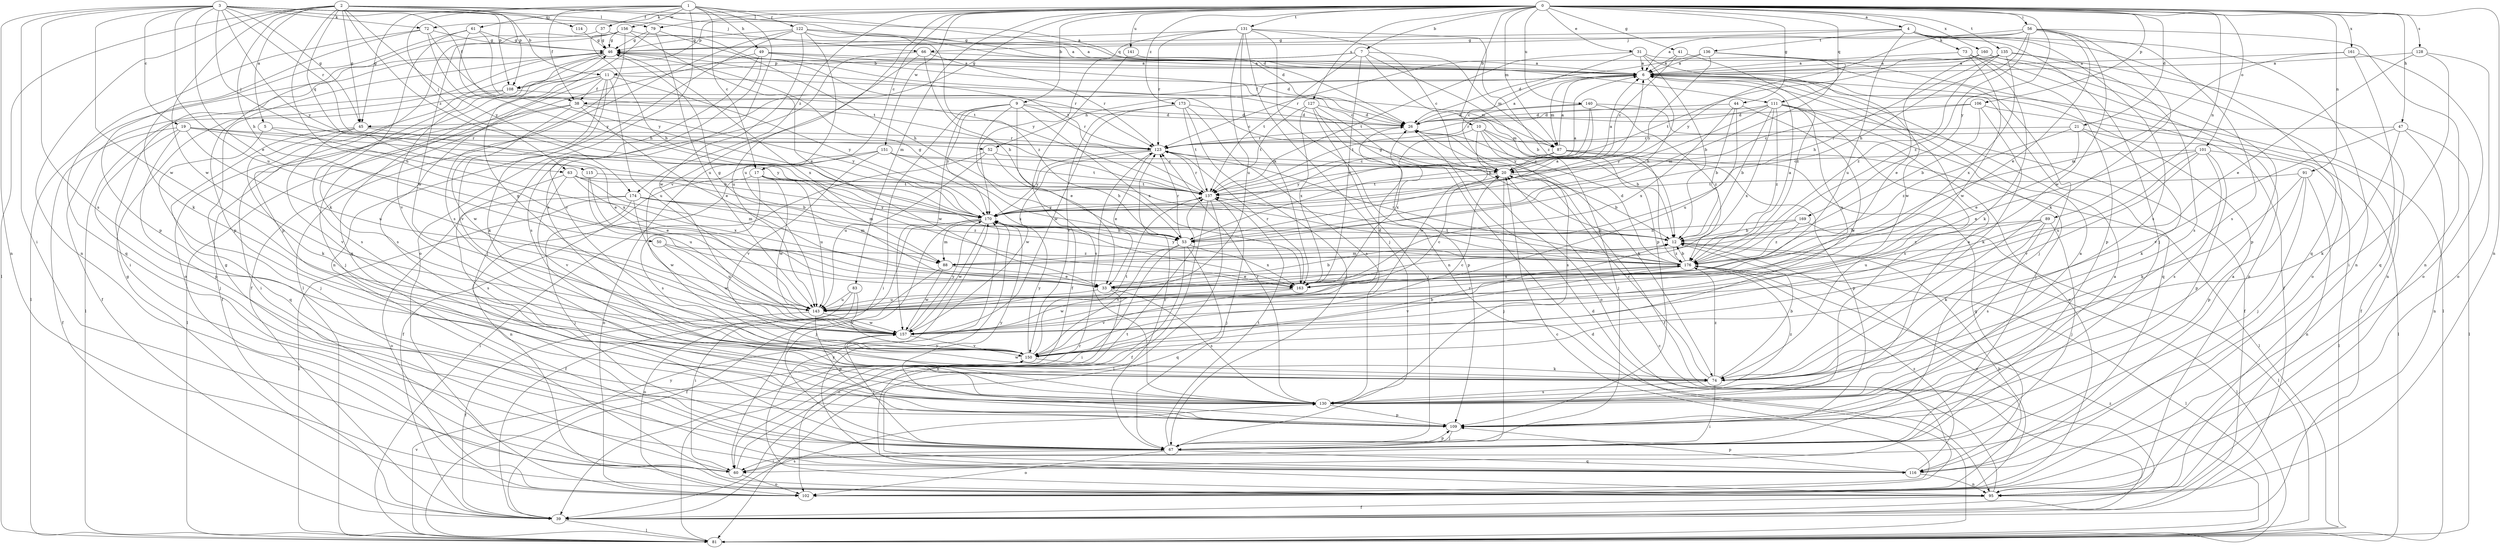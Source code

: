 strict digraph  {
0;
1;
2;
3;
4;
5;
6;
7;
9;
10;
11;
12;
17;
19;
20;
21;
26;
31;
33;
37;
38;
39;
41;
44;
45;
46;
47;
49;
50;
52;
53;
56;
60;
61;
63;
66;
67;
72;
73;
74;
79;
81;
83;
87;
88;
89;
91;
95;
101;
102;
106;
108;
109;
111;
114;
115;
116;
122;
123;
127;
128;
130;
131;
135;
136;
137;
140;
141;
143;
150;
151;
156;
157;
160;
161;
163;
169;
170;
173;
174;
176;
0 -> 4  [label=a];
0 -> 7  [label=b];
0 -> 9  [label=b];
0 -> 10  [label=b];
0 -> 17  [label=c];
0 -> 21  [label=d];
0 -> 31  [label=e];
0 -> 41  [label=g];
0 -> 44  [label=g];
0 -> 45  [label=g];
0 -> 47  [label=h];
0 -> 56  [label=i];
0 -> 72  [label=k];
0 -> 79  [label=l];
0 -> 83  [label=m];
0 -> 87  [label=m];
0 -> 89  [label=n];
0 -> 91  [label=n];
0 -> 95  [label=n];
0 -> 101  [label=o];
0 -> 106  [label=p];
0 -> 108  [label=p];
0 -> 111  [label=q];
0 -> 127  [label=s];
0 -> 128  [label=s];
0 -> 131  [label=t];
0 -> 135  [label=t];
0 -> 140  [label=u];
0 -> 141  [label=u];
0 -> 150  [label=v];
0 -> 151  [label=w];
0 -> 160  [label=x];
0 -> 161  [label=x];
0 -> 169  [label=y];
0 -> 173  [label=z];
0 -> 174  [label=z];
1 -> 17  [label=c];
1 -> 37  [label=f];
1 -> 38  [label=f];
1 -> 45  [label=g];
1 -> 49  [label=h];
1 -> 61  [label=j];
1 -> 63  [label=j];
1 -> 102  [label=o];
1 -> 111  [label=q];
1 -> 122  [label=r];
1 -> 130  [label=s];
1 -> 156  [label=w];
2 -> 5  [label=a];
2 -> 6  [label=a];
2 -> 26  [label=d];
2 -> 45  [label=g];
2 -> 50  [label=h];
2 -> 79  [label=l];
2 -> 81  [label=l];
2 -> 95  [label=n];
2 -> 108  [label=p];
2 -> 114  [label=q];
2 -> 115  [label=q];
2 -> 143  [label=u];
2 -> 157  [label=w];
2 -> 170  [label=y];
2 -> 174  [label=z];
3 -> 11  [label=b];
3 -> 19  [label=c];
3 -> 33  [label=e];
3 -> 38  [label=f];
3 -> 45  [label=g];
3 -> 60  [label=i];
3 -> 63  [label=j];
3 -> 66  [label=j];
3 -> 72  [label=k];
3 -> 95  [label=n];
3 -> 108  [label=p];
3 -> 123  [label=r];
3 -> 130  [label=s];
3 -> 143  [label=u];
3 -> 157  [label=w];
3 -> 170  [label=y];
4 -> 46  [label=g];
4 -> 66  [label=j];
4 -> 67  [label=j];
4 -> 73  [label=k];
4 -> 95  [label=n];
4 -> 116  [label=q];
4 -> 130  [label=s];
4 -> 136  [label=t];
4 -> 143  [label=u];
5 -> 52  [label=h];
5 -> 67  [label=j];
5 -> 163  [label=x];
6 -> 38  [label=f];
6 -> 52  [label=h];
6 -> 53  [label=h];
6 -> 81  [label=l];
6 -> 87  [label=m];
6 -> 116  [label=q];
7 -> 11  [label=b];
7 -> 12  [label=b];
7 -> 87  [label=m];
7 -> 108  [label=p];
7 -> 109  [label=p];
7 -> 137  [label=t];
7 -> 163  [label=x];
9 -> 26  [label=d];
9 -> 33  [label=e];
9 -> 60  [label=i];
9 -> 123  [label=r];
9 -> 130  [label=s];
9 -> 157  [label=w];
9 -> 163  [label=x];
9 -> 170  [label=y];
10 -> 12  [label=b];
10 -> 67  [label=j];
10 -> 87  [label=m];
10 -> 130  [label=s];
10 -> 157  [label=w];
10 -> 163  [label=x];
11 -> 38  [label=f];
11 -> 39  [label=f];
11 -> 67  [label=j];
11 -> 74  [label=k];
11 -> 87  [label=m];
11 -> 130  [label=s];
11 -> 143  [label=u];
11 -> 150  [label=v];
11 -> 170  [label=y];
12 -> 46  [label=g];
12 -> 81  [label=l];
12 -> 88  [label=m];
12 -> 102  [label=o];
12 -> 176  [label=z];
17 -> 88  [label=m];
17 -> 95  [label=n];
17 -> 130  [label=s];
17 -> 137  [label=t];
17 -> 143  [label=u];
17 -> 157  [label=w];
19 -> 12  [label=b];
19 -> 39  [label=f];
19 -> 67  [label=j];
19 -> 109  [label=p];
19 -> 123  [label=r];
19 -> 143  [label=u];
19 -> 170  [label=y];
20 -> 6  [label=a];
20 -> 12  [label=b];
20 -> 67  [label=j];
20 -> 137  [label=t];
21 -> 33  [label=e];
21 -> 74  [label=k];
21 -> 81  [label=l];
21 -> 123  [label=r];
21 -> 176  [label=z];
26 -> 6  [label=a];
26 -> 39  [label=f];
26 -> 74  [label=k];
26 -> 123  [label=r];
31 -> 6  [label=a];
31 -> 12  [label=b];
31 -> 20  [label=c];
31 -> 67  [label=j];
31 -> 137  [label=t];
31 -> 157  [label=w];
33 -> 12  [label=b];
33 -> 46  [label=g];
33 -> 102  [label=o];
33 -> 130  [label=s];
33 -> 143  [label=u];
37 -> 46  [label=g];
37 -> 109  [label=p];
37 -> 137  [label=t];
38 -> 26  [label=d];
38 -> 33  [label=e];
38 -> 60  [label=i];
38 -> 81  [label=l];
38 -> 157  [label=w];
38 -> 170  [label=y];
39 -> 20  [label=c];
39 -> 81  [label=l];
39 -> 130  [label=s];
41 -> 6  [label=a];
41 -> 20  [label=c];
41 -> 176  [label=z];
44 -> 12  [label=b];
44 -> 26  [label=d];
44 -> 143  [label=u];
44 -> 150  [label=v];
44 -> 163  [label=x];
45 -> 33  [label=e];
45 -> 74  [label=k];
45 -> 116  [label=q];
45 -> 123  [label=r];
45 -> 150  [label=v];
46 -> 6  [label=a];
46 -> 60  [label=i];
46 -> 81  [label=l];
46 -> 102  [label=o];
46 -> 123  [label=r];
46 -> 150  [label=v];
46 -> 163  [label=x];
47 -> 74  [label=k];
47 -> 81  [label=l];
47 -> 95  [label=n];
47 -> 123  [label=r];
47 -> 150  [label=v];
49 -> 6  [label=a];
49 -> 20  [label=c];
49 -> 26  [label=d];
49 -> 39  [label=f];
49 -> 67  [label=j];
49 -> 150  [label=v];
50 -> 143  [label=u];
50 -> 157  [label=w];
50 -> 176  [label=z];
52 -> 20  [label=c];
52 -> 53  [label=h];
52 -> 81  [label=l];
52 -> 143  [label=u];
53 -> 6  [label=a];
53 -> 46  [label=g];
53 -> 60  [label=i];
53 -> 95  [label=n];
53 -> 116  [label=q];
53 -> 123  [label=r];
53 -> 150  [label=v];
53 -> 163  [label=x];
56 -> 6  [label=a];
56 -> 33  [label=e];
56 -> 46  [label=g];
56 -> 53  [label=h];
56 -> 74  [label=k];
56 -> 95  [label=n];
56 -> 130  [label=s];
56 -> 157  [label=w];
56 -> 170  [label=y];
56 -> 176  [label=z];
60 -> 6  [label=a];
60 -> 46  [label=g];
60 -> 102  [label=o];
60 -> 137  [label=t];
61 -> 46  [label=g];
61 -> 74  [label=k];
61 -> 109  [label=p];
61 -> 137  [label=t];
61 -> 170  [label=y];
63 -> 12  [label=b];
63 -> 88  [label=m];
63 -> 130  [label=s];
63 -> 137  [label=t];
63 -> 150  [label=v];
63 -> 163  [label=x];
66 -> 6  [label=a];
66 -> 53  [label=h];
66 -> 123  [label=r];
66 -> 130  [label=s];
66 -> 143  [label=u];
67 -> 60  [label=i];
67 -> 102  [label=o];
67 -> 109  [label=p];
67 -> 116  [label=q];
67 -> 123  [label=r];
67 -> 137  [label=t];
72 -> 46  [label=g];
72 -> 74  [label=k];
72 -> 116  [label=q];
72 -> 137  [label=t];
72 -> 170  [label=y];
73 -> 6  [label=a];
73 -> 74  [label=k];
73 -> 95  [label=n];
73 -> 109  [label=p];
73 -> 157  [label=w];
74 -> 12  [label=b];
74 -> 20  [label=c];
74 -> 60  [label=i];
74 -> 130  [label=s];
74 -> 157  [label=w];
74 -> 176  [label=z];
79 -> 46  [label=g];
79 -> 53  [label=h];
79 -> 116  [label=q];
79 -> 143  [label=u];
81 -> 26  [label=d];
81 -> 123  [label=r];
81 -> 150  [label=v];
81 -> 170  [label=y];
81 -> 176  [label=z];
83 -> 60  [label=i];
83 -> 102  [label=o];
83 -> 143  [label=u];
83 -> 150  [label=v];
87 -> 6  [label=a];
87 -> 20  [label=c];
87 -> 81  [label=l];
87 -> 109  [label=p];
87 -> 116  [label=q];
87 -> 170  [label=y];
88 -> 33  [label=e];
88 -> 39  [label=f];
88 -> 157  [label=w];
89 -> 12  [label=b];
89 -> 67  [label=j];
89 -> 74  [label=k];
89 -> 130  [label=s];
89 -> 143  [label=u];
89 -> 176  [label=z];
91 -> 67  [label=j];
91 -> 74  [label=k];
91 -> 95  [label=n];
91 -> 109  [label=p];
91 -> 137  [label=t];
95 -> 26  [label=d];
95 -> 39  [label=f];
95 -> 170  [label=y];
101 -> 20  [label=c];
101 -> 33  [label=e];
101 -> 81  [label=l];
101 -> 109  [label=p];
101 -> 130  [label=s];
101 -> 143  [label=u];
101 -> 150  [label=v];
102 -> 12  [label=b];
102 -> 20  [label=c];
102 -> 46  [label=g];
106 -> 12  [label=b];
106 -> 20  [label=c];
106 -> 26  [label=d];
106 -> 39  [label=f];
106 -> 74  [label=k];
108 -> 20  [label=c];
108 -> 39  [label=f];
108 -> 81  [label=l];
108 -> 130  [label=s];
109 -> 6  [label=a];
109 -> 67  [label=j];
109 -> 170  [label=y];
111 -> 12  [label=b];
111 -> 26  [label=d];
111 -> 39  [label=f];
111 -> 67  [label=j];
111 -> 123  [label=r];
111 -> 130  [label=s];
111 -> 143  [label=u];
111 -> 163  [label=x];
111 -> 170  [label=y];
111 -> 176  [label=z];
114 -> 46  [label=g];
115 -> 33  [label=e];
115 -> 137  [label=t];
115 -> 143  [label=u];
116 -> 6  [label=a];
116 -> 95  [label=n];
116 -> 109  [label=p];
116 -> 170  [label=y];
116 -> 176  [label=z];
122 -> 6  [label=a];
122 -> 26  [label=d];
122 -> 46  [label=g];
122 -> 81  [label=l];
122 -> 95  [label=n];
122 -> 143  [label=u];
122 -> 157  [label=w];
122 -> 176  [label=z];
123 -> 20  [label=c];
123 -> 33  [label=e];
123 -> 157  [label=w];
123 -> 170  [label=y];
127 -> 26  [label=d];
127 -> 67  [label=j];
127 -> 102  [label=o];
127 -> 109  [label=p];
127 -> 137  [label=t];
127 -> 163  [label=x];
128 -> 6  [label=a];
128 -> 33  [label=e];
128 -> 60  [label=i];
128 -> 102  [label=o];
130 -> 6  [label=a];
130 -> 109  [label=p];
130 -> 123  [label=r];
130 -> 176  [label=z];
131 -> 20  [label=c];
131 -> 46  [label=g];
131 -> 67  [label=j];
131 -> 95  [label=n];
131 -> 123  [label=r];
131 -> 143  [label=u];
131 -> 163  [label=x];
131 -> 170  [label=y];
131 -> 176  [label=z];
135 -> 6  [label=a];
135 -> 53  [label=h];
135 -> 95  [label=n];
135 -> 123  [label=r];
135 -> 130  [label=s];
135 -> 163  [label=x];
135 -> 176  [label=z];
136 -> 6  [label=a];
136 -> 26  [label=d];
136 -> 39  [label=f];
136 -> 88  [label=m];
136 -> 170  [label=y];
137 -> 6  [label=a];
137 -> 39  [label=f];
137 -> 67  [label=j];
137 -> 81  [label=l];
137 -> 123  [label=r];
137 -> 170  [label=y];
140 -> 26  [label=d];
140 -> 53  [label=h];
140 -> 102  [label=o];
140 -> 137  [label=t];
140 -> 170  [label=y];
140 -> 176  [label=z];
141 -> 6  [label=a];
141 -> 39  [label=f];
143 -> 20  [label=c];
143 -> 39  [label=f];
143 -> 109  [label=p];
143 -> 157  [label=w];
143 -> 176  [label=z];
150 -> 12  [label=b];
150 -> 20  [label=c];
150 -> 74  [label=k];
150 -> 137  [label=t];
150 -> 170  [label=y];
151 -> 20  [label=c];
151 -> 39  [label=f];
151 -> 102  [label=o];
151 -> 137  [label=t];
151 -> 150  [label=v];
151 -> 163  [label=x];
156 -> 6  [label=a];
156 -> 33  [label=e];
156 -> 46  [label=g];
156 -> 53  [label=h];
156 -> 109  [label=p];
156 -> 130  [label=s];
156 -> 157  [label=w];
157 -> 26  [label=d];
157 -> 46  [label=g];
157 -> 67  [label=j];
157 -> 150  [label=v];
157 -> 170  [label=y];
160 -> 6  [label=a];
160 -> 33  [label=e];
160 -> 102  [label=o];
160 -> 109  [label=p];
160 -> 137  [label=t];
161 -> 6  [label=a];
161 -> 88  [label=m];
161 -> 102  [label=o];
161 -> 116  [label=q];
163 -> 123  [label=r];
163 -> 150  [label=v];
163 -> 157  [label=w];
169 -> 12  [label=b];
169 -> 53  [label=h];
169 -> 81  [label=l];
169 -> 176  [label=z];
170 -> 12  [label=b];
170 -> 39  [label=f];
170 -> 53  [label=h];
170 -> 67  [label=j];
170 -> 88  [label=m];
170 -> 157  [label=w];
173 -> 26  [label=d];
173 -> 67  [label=j];
173 -> 130  [label=s];
173 -> 137  [label=t];
173 -> 150  [label=v];
173 -> 157  [label=w];
174 -> 67  [label=j];
174 -> 81  [label=l];
174 -> 88  [label=m];
174 -> 102  [label=o];
174 -> 157  [label=w];
174 -> 170  [label=y];
174 -> 176  [label=z];
176 -> 6  [label=a];
176 -> 12  [label=b];
176 -> 26  [label=d];
176 -> 33  [label=e];
176 -> 81  [label=l];
176 -> 123  [label=r];
176 -> 137  [label=t];
176 -> 150  [label=v];
176 -> 163  [label=x];
176 -> 170  [label=y];
}
